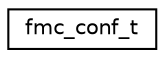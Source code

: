 digraph "Graphical Class Hierarchy"
{
 // LATEX_PDF_SIZE
  edge [fontname="Helvetica",fontsize="10",labelfontname="Helvetica",labelfontsize="10"];
  node [fontname="Helvetica",fontsize="10",shape=record];
  rankdir="LR";
  Node0 [label="fmc_conf_t",height=0.2,width=0.4,color="black", fillcolor="white", style="filled",URL="$structfmc__conf__t.html",tooltip="FMC peripheral configuration."];
}
